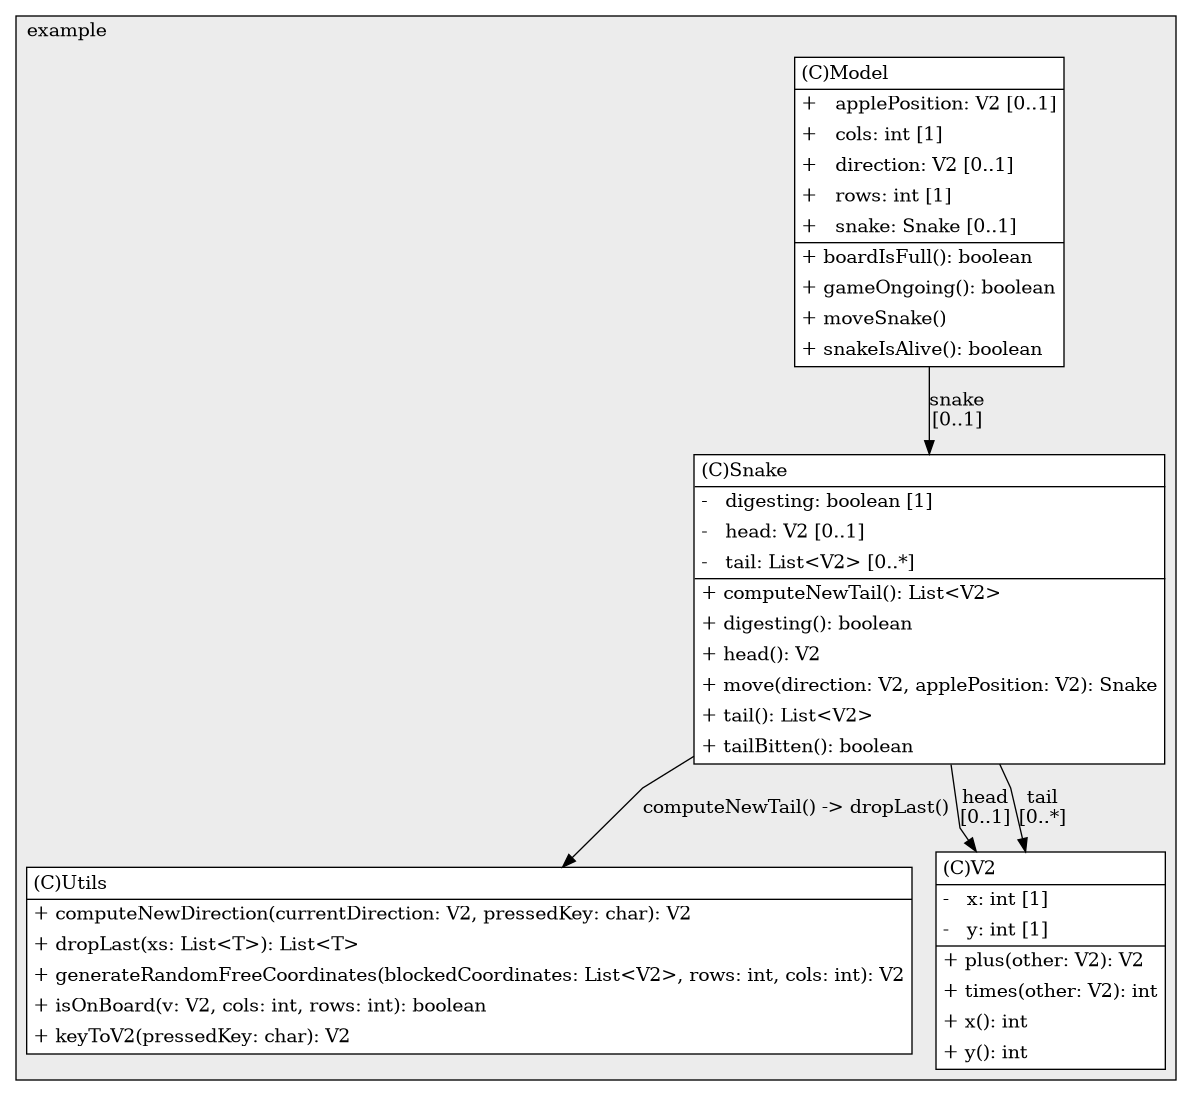 @startuml

/' diagram meta data start
config=StructureConfiguration;
{
  "projectClassification": {
    "searchMode": "OpenProject", // OpenProject, AllProjects
    "includedProjects": "",
    "pathEndKeywords": "*.impl",
    "isClientPath": "",
    "isClientName": "",
    "isTestPath": "",
    "isTestName": "",
    "isMappingPath": "",
    "isMappingName": "",
    "isDataAccessPath": "",
    "isDataAccessName": "",
    "isDataStructurePath": "",
    "isDataStructureName": "",
    "isInterfaceStructuresPath": "",
    "isInterfaceStructuresName": "",
    "isEntryPointPath": "",
    "isEntryPointName": "",
    "treatFinalFieldsAsMandatory": false
  },
  "graphRestriction": {
    "classPackageExcludeFilter": "",
    "classPackageIncludeFilter": "",
    "classNameExcludeFilter": "",
    "classNameIncludeFilter": "",
    "methodNameExcludeFilter": "",
    "methodNameIncludeFilter": "",
    "removeByInheritance": "", // inheritance/annotation based filtering is done in a second step
    "removeByAnnotation": "",
    "removeByClassPackage": "", // cleanup the graph after inheritance/annotation based filtering is done
    "removeByClassName": "",
    "cutMappings": false,
    "cutEnum": true,
    "cutTests": true,
    "cutClient": true,
    "cutDataAccess": false,
    "cutInterfaceStructures": false,
    "cutDataStructures": false,
    "cutGetterAndSetter": true,
    "cutConstructors": true
  },
  "graphTraversal": {
    "forwardDepth": 3,
    "backwardDepth": 3,
    "classPackageExcludeFilter": "",
    "classPackageIncludeFilter": "",
    "classNameExcludeFilter": "",
    "classNameIncludeFilter": "",
    "methodNameExcludeFilter": "",
    "methodNameIncludeFilter": "",
    "hideMappings": false,
    "hideDataStructures": false,
    "hidePrivateMethods": true,
    "hideInterfaceCalls": true, // indirection: implementation -> interface (is hidden) -> implementation
    "onlyShowApplicationEntryPoints": false, // root node is included
    "useMethodCallsForStructureDiagram": "ForwardOnly" // ForwardOnly, BothDirections, No
  },
  "details": {
    "aggregation": "GroupByClass", // ByClass, GroupByClass, None
    "showClassGenericTypes": true,
    "showMethods": true,
    "showMethodParameterNames": true,
    "showMethodParameterTypes": true,
    "showMethodReturnType": true,
    "showPackageLevels": 2,
    "showDetailedClassStructure": true
  },
  "rootClass": "org.example.Snake",
  "extensionCallbackMethod": "" // qualified.class.name#methodName - signature: public static String method(String)
}
diagram meta data end '/



digraph g {
    rankdir="TB"
    splines=polyline
    

'nodes 
subgraph cluster_1322970774 { 
   	label=example
	labeljust=l
	fillcolor="#ececec"
	style=filled
   
   Model1526836320[
	label=<<TABLE BORDER="1" CELLBORDER="0" CELLPADDING="4" CELLSPACING="0">
<TR><TD ALIGN="LEFT" >(C)Model</TD></TR>
<HR/>
<TR><TD ALIGN="LEFT" >+   applePosition: V2 [0..1]</TD></TR>
<TR><TD ALIGN="LEFT" >+   cols: int [1]</TD></TR>
<TR><TD ALIGN="LEFT" >+   direction: V2 [0..1]</TD></TR>
<TR><TD ALIGN="LEFT" >+   rows: int [1]</TD></TR>
<TR><TD ALIGN="LEFT" >+   snake: Snake [0..1]</TD></TR>
<HR/>
<TR><TD ALIGN="LEFT" >+ boardIsFull(): boolean</TD></TR>
<TR><TD ALIGN="LEFT" >+ gameOngoing(): boolean</TD></TR>
<TR><TD ALIGN="LEFT" >+ moveSnake()</TD></TR>
<TR><TD ALIGN="LEFT" >+ snakeIsAlive(): boolean</TD></TR>
</TABLE>>
	style=filled
	margin=0
	shape=plaintext
	fillcolor="#FFFFFF"
];

Snake1526836320[
	label=<<TABLE BORDER="1" CELLBORDER="0" CELLPADDING="4" CELLSPACING="0">
<TR><TD ALIGN="LEFT" >(C)Snake</TD></TR>
<HR/>
<TR><TD ALIGN="LEFT" >-   digesting: boolean [1]</TD></TR>
<TR><TD ALIGN="LEFT" >-   head: V2 [0..1]</TD></TR>
<TR><TD ALIGN="LEFT" >-   tail: List&lt;V2&gt; [0..*]</TD></TR>
<HR/>
<TR><TD ALIGN="LEFT" >+ computeNewTail(): List&lt;V2&gt;</TD></TR>
<TR><TD ALIGN="LEFT" >+ digesting(): boolean</TD></TR>
<TR><TD ALIGN="LEFT" >+ head(): V2</TD></TR>
<TR><TD ALIGN="LEFT" >+ move(direction: V2, applePosition: V2): Snake</TD></TR>
<TR><TD ALIGN="LEFT" >+ tail(): List&lt;V2&gt;</TD></TR>
<TR><TD ALIGN="LEFT" >+ tailBitten(): boolean</TD></TR>
</TABLE>>
	style=filled
	margin=0
	shape=plaintext
	fillcolor="#FFFFFF"
];

Utils1526836320[
	label=<<TABLE BORDER="1" CELLBORDER="0" CELLPADDING="4" CELLSPACING="0">
<TR><TD ALIGN="LEFT" >(C)Utils</TD></TR>
<HR/>
<TR><TD ALIGN="LEFT" >+ computeNewDirection(currentDirection: V2, pressedKey: char): V2</TD></TR>
<TR><TD ALIGN="LEFT" >+ dropLast(xs: List&lt;T&gt;): List&lt;T&gt;</TD></TR>
<TR><TD ALIGN="LEFT" >+ generateRandomFreeCoordinates(blockedCoordinates: List&lt;V2&gt;, rows: int, cols: int): V2</TD></TR>
<TR><TD ALIGN="LEFT" >+ isOnBoard(v: V2, cols: int, rows: int): boolean</TD></TR>
<TR><TD ALIGN="LEFT" >+ keyToV2(pressedKey: char): V2</TD></TR>
</TABLE>>
	style=filled
	margin=0
	shape=plaintext
	fillcolor="#FFFFFF"
];

V21526836320[
	label=<<TABLE BORDER="1" CELLBORDER="0" CELLPADDING="4" CELLSPACING="0">
<TR><TD ALIGN="LEFT" >(C)V2</TD></TR>
<HR/>
<TR><TD ALIGN="LEFT" >-   x: int [1]</TD></TR>
<TR><TD ALIGN="LEFT" >-   y: int [1]</TD></TR>
<HR/>
<TR><TD ALIGN="LEFT" >+ plus(other: V2): V2</TD></TR>
<TR><TD ALIGN="LEFT" >+ times(other: V2): int</TD></TR>
<TR><TD ALIGN="LEFT" >+ x(): int</TD></TR>
<TR><TD ALIGN="LEFT" >+ y(): int</TD></TR>
</TABLE>>
	style=filled
	margin=0
	shape=plaintext
	fillcolor="#FFFFFF"
];
} 

'edges    
Model1526836320 -> Snake1526836320[label="snake
[0..1]"];
Snake1526836320 -> Utils1526836320[label="computeNewTail() -> dropLast()"];
Snake1526836320 -> V21526836320[label="head
[0..1]"];
Snake1526836320 -> V21526836320[label="tail
[0..*]"];
    
}
@enduml